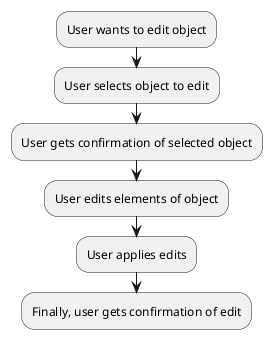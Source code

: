 ﻿@startuml
'https://plantuml.com/sequence-diagram
:User wants to edit object;
:User selects object to edit;
:User gets confirmation of selected object;
:User edits elements of object;
:User applies edits;
:Finally, user gets confirmation of edit;
@enduml